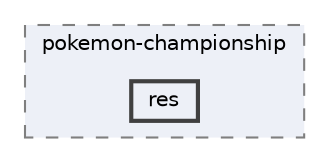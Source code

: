 digraph "/home/alexandros/Documents/PLT/V4/pokemon-championship/res"
{
 // LATEX_PDF_SIZE
  bgcolor="transparent";
  edge [fontname=Helvetica,fontsize=10,labelfontname=Helvetica,labelfontsize=10];
  node [fontname=Helvetica,fontsize=10,shape=box,height=0.2,width=0.4];
  compound=true
  subgraph clusterdir_e949288da4c0e49b02d01762d0e5b18d {
    graph [ bgcolor="#edf0f7", pencolor="grey50", label="pokemon-championship", fontname=Helvetica,fontsize=10 style="filled,dashed", URL="dir_e949288da4c0e49b02d01762d0e5b18d.html",tooltip=""]
  dir_dd50fead46ed362065b792a80f35d03b [label="res", fillcolor="#edf0f7", color="grey25", style="filled,bold", URL="dir_dd50fead46ed362065b792a80f35d03b.html",tooltip=""];
  }
}
